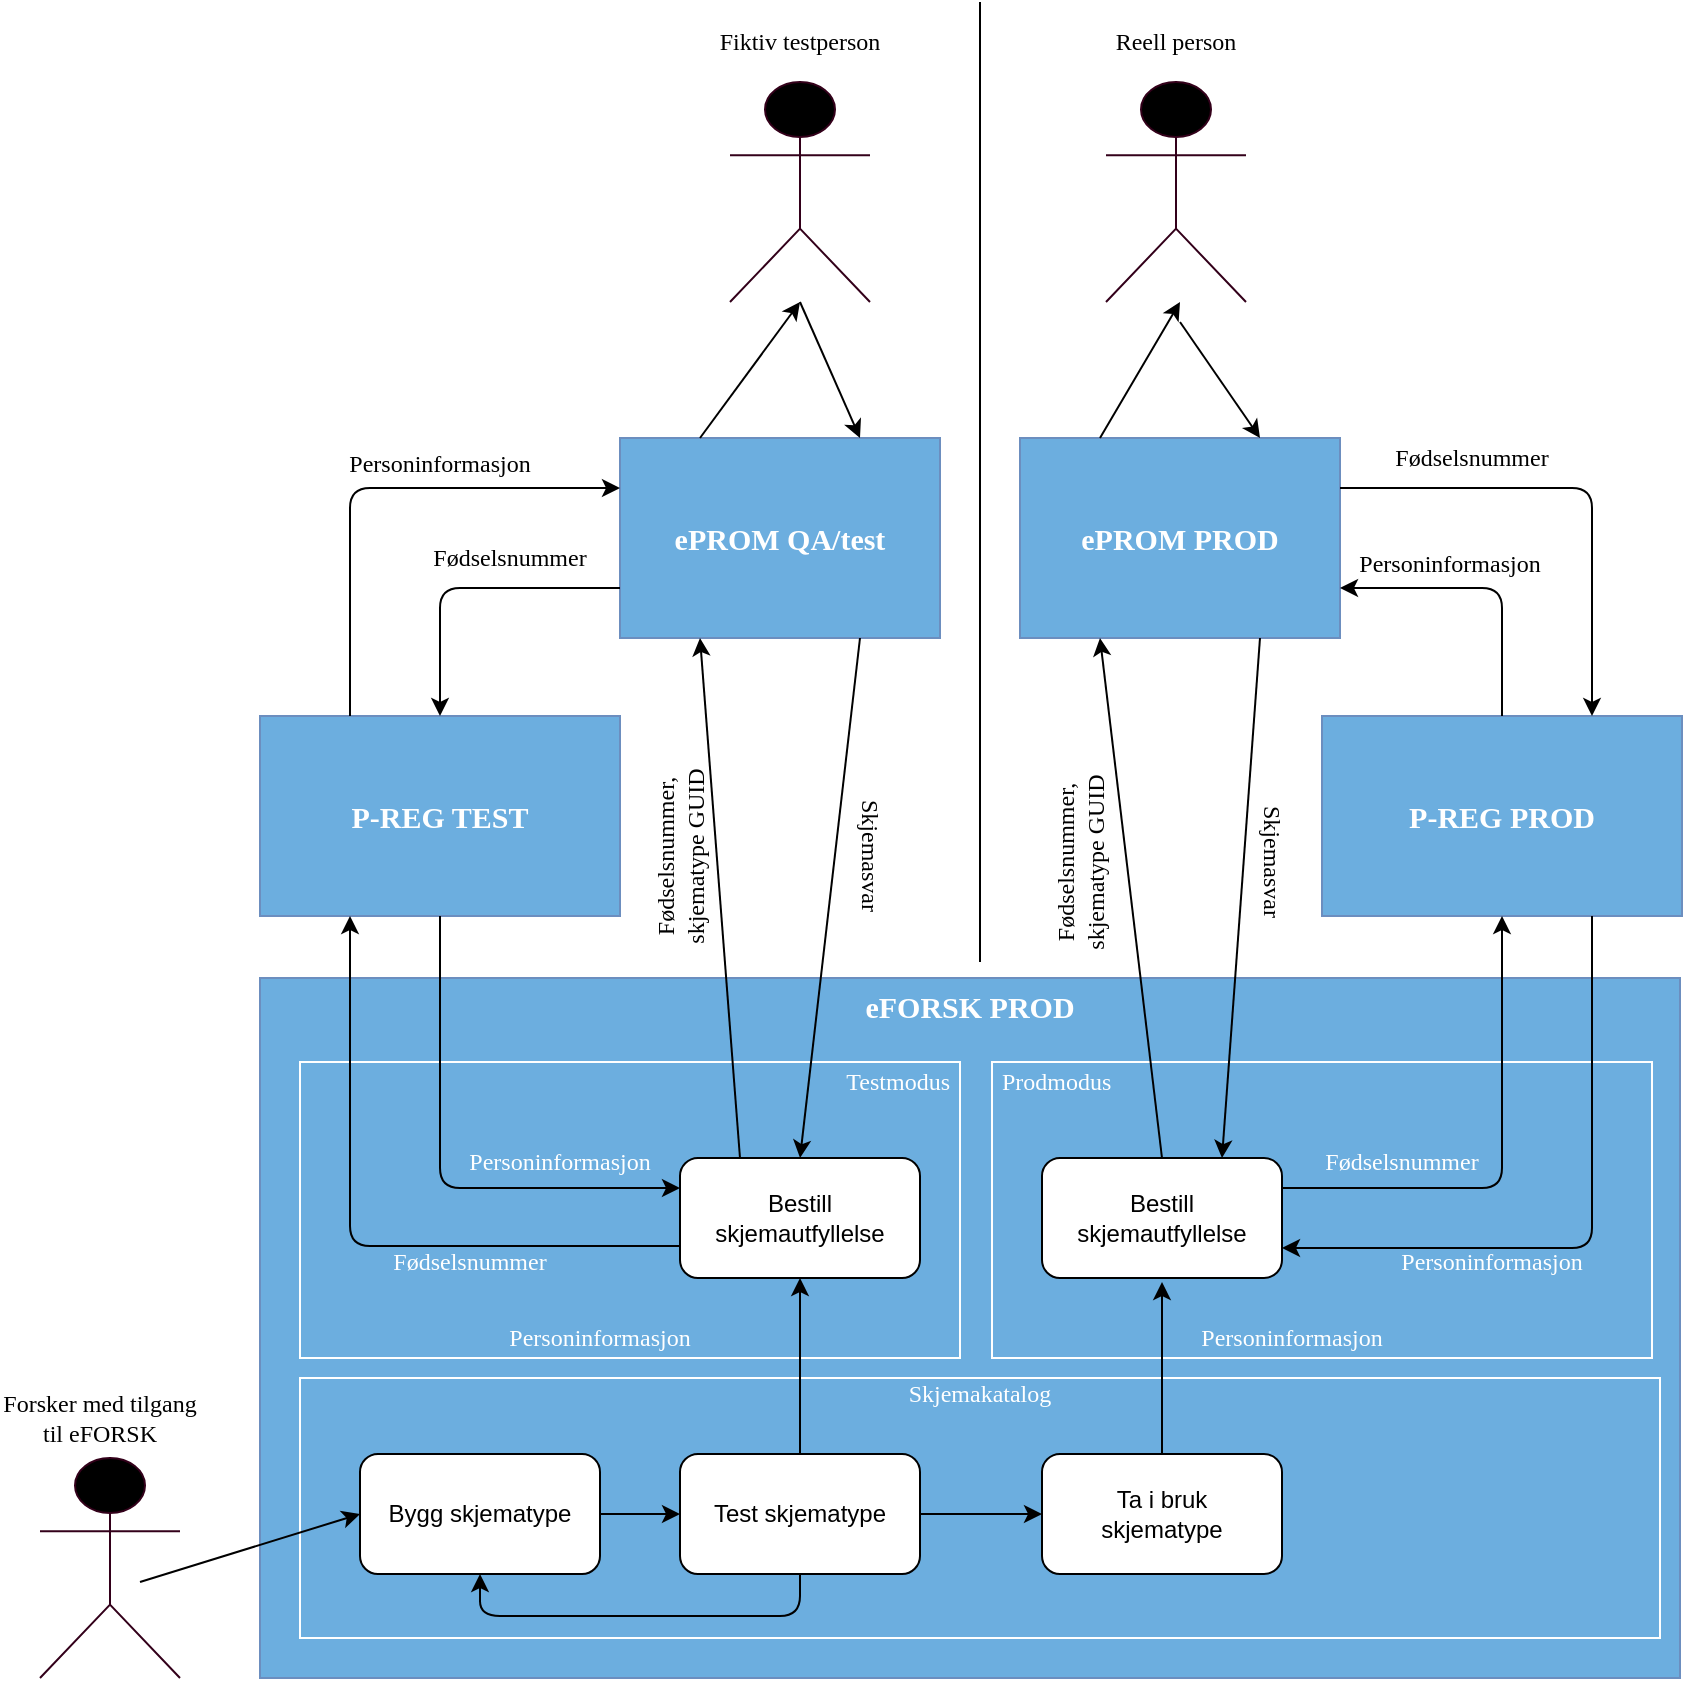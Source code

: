 <mxfile version="10.5.9" type="device"><diagram id="WNrMiIV8g0bxo3dcPawp" name="Page-1"><mxGraphModel dx="1377" dy="815" grid="1" gridSize="10" guides="1" tooltips="1" connect="1" arrows="1" fold="1" page="1" pageScale="1" pageWidth="1652" pageHeight="1169" math="0" shadow="0"><root><mxCell id="0"/><mxCell id="1" parent="0"/><mxCell id="9jOUiniyVINlBV3CyT67-2" value="&lt;b style=&quot;font-size: 15px&quot;&gt;&lt;font color=&quot;#ffffff&quot;&gt;eFORSK PROD&lt;br&gt;&lt;br&gt;&lt;br&gt;&lt;br&gt;&lt;br&gt;&lt;br&gt;&lt;br&gt;&lt;br&gt;&lt;br&gt;&lt;br&gt;&lt;br&gt;&lt;br&gt;&lt;br&gt;&lt;br&gt;&lt;br&gt;&lt;br&gt;&lt;br&gt;&lt;br&gt;&lt;/font&gt;&lt;/b&gt;&lt;br&gt;" style="rounded=0;whiteSpace=wrap;html=1;fillColor=#6CAEDF;strokeColor=#6c8ebf;fontFamily=Tahoma;" vertex="1" parent="1"><mxGeometry x="300" y="498" width="710" height="350" as="geometry"/></mxCell><mxCell id="9jOUiniyVINlBV3CyT67-8" value="Skjemakatalog&lt;br&gt;&lt;br&gt;&lt;br&gt;&lt;br&gt;&lt;br&gt;&lt;br&gt;&lt;br&gt;&lt;br&gt;&lt;br&gt;" style="rounded=0;whiteSpace=wrap;html=1;fillColor=#6CAEDF;strokeColor=#FFFFFF;fontColor=#FFFFFF;fontFamily=Tahoma;" vertex="1" parent="1"><mxGeometry x="320" y="698" width="680" height="130" as="geometry"/></mxCell><mxCell id="9jOUiniyVINlBV3CyT67-6" style="edgeStyle=orthogonalEdgeStyle;rounded=0;orthogonalLoop=1;jettySize=auto;html=1;exitX=1;exitY=0.5;exitDx=0;exitDy=0;entryX=0;entryY=0.5;entryDx=0;entryDy=0;" edge="1" parent="1" source="9jOUiniyVINlBV3CyT67-3" target="9jOUiniyVINlBV3CyT67-4"><mxGeometry relative="1" as="geometry"/></mxCell><mxCell id="9jOUiniyVINlBV3CyT67-3" value="Bygg skjematype" style="rounded=1;whiteSpace=wrap;html=1;" vertex="1" parent="1"><mxGeometry x="350" y="736" width="120" height="60" as="geometry"/></mxCell><mxCell id="9jOUiniyVINlBV3CyT67-4" value="Test skjematype" style="rounded=1;whiteSpace=wrap;html=1;" vertex="1" parent="1"><mxGeometry x="510" y="736" width="120" height="60" as="geometry"/></mxCell><mxCell id="9jOUiniyVINlBV3CyT67-7" value="" style="endArrow=classic;html=1;entryX=0.5;entryY=1;entryDx=0;entryDy=0;exitX=0.5;exitY=1;exitDx=0;exitDy=0;" edge="1" parent="1" source="9jOUiniyVINlBV3CyT67-4" target="9jOUiniyVINlBV3CyT67-3"><mxGeometry width="50" height="50" relative="1" as="geometry"><mxPoint x="300" y="897" as="sourcePoint"/><mxPoint x="350" y="847" as="targetPoint"/><Array as="points"><mxPoint x="570" y="817"/><mxPoint x="410" y="817"/></Array></mxGeometry></mxCell><mxCell id="9jOUiniyVINlBV3CyT67-9" value="&lt;div style=&quot;text-align: right&quot;&gt;&lt;span&gt;Testmodus&amp;nbsp;&lt;/span&gt;&lt;/div&gt;&lt;div style=&quot;text-align: right&quot;&gt;&lt;span&gt;&lt;br&gt;&lt;/span&gt;&lt;/div&gt;&lt;div style=&quot;text-align: right&quot;&gt;&lt;span&gt;&lt;br&gt;&lt;/span&gt;&lt;/div&gt;&lt;div style=&quot;text-align: right&quot;&gt;&lt;span&gt;&lt;br&gt;&lt;/span&gt;&lt;/div&gt;&lt;div style=&quot;text-align: right&quot;&gt;&lt;span&gt;&lt;br&gt;&lt;/span&gt;&lt;/div&gt;&lt;div style=&quot;text-align: right&quot;&gt;&lt;span&gt;&lt;br&gt;&lt;/span&gt;&lt;/div&gt;&lt;div style=&quot;text-align: right&quot;&gt;&lt;span&gt;&lt;br&gt;&lt;/span&gt;&lt;/div&gt;&lt;div style=&quot;text-align: right&quot;&gt;&lt;span&gt;&lt;br&gt;&lt;/span&gt;&lt;/div&gt;&lt;div style=&quot;text-align: right&quot;&gt;&lt;span&gt;&lt;br&gt;&lt;/span&gt;&lt;/div&gt;&lt;div style=&quot;text-align: right&quot;&gt;&lt;span&gt;&lt;br&gt;&lt;/span&gt;&lt;/div&gt;" style="rounded=0;whiteSpace=wrap;html=1;fillColor=#6CAEDF;strokeColor=#FFFFFF;fontColor=#FFFFFF;fontFamily=Tahoma;align=right;" vertex="1" parent="1"><mxGeometry x="320" y="540" width="330" height="148" as="geometry"/></mxCell><mxCell id="9jOUiniyVINlBV3CyT67-10" value="Bestill&lt;br&gt;skjemautfyllelse&lt;br&gt;" style="rounded=1;whiteSpace=wrap;html=1;" vertex="1" parent="1"><mxGeometry x="510" y="588" width="120" height="60" as="geometry"/></mxCell><mxCell id="9jOUiniyVINlBV3CyT67-11" value="&lt;font color=&quot;#ffffff&quot;&gt;&lt;span style=&quot;font-size: 15px&quot;&gt;&lt;b&gt;P-REG TEST&lt;/b&gt;&lt;/span&gt;&lt;/font&gt;" style="rounded=0;whiteSpace=wrap;html=1;fillColor=#6CAEDF;strokeColor=#6c8ebf;fontFamily=Tahoma;" vertex="1" parent="1"><mxGeometry x="300" y="367" width="180" height="100" as="geometry"/></mxCell><mxCell id="9jOUiniyVINlBV3CyT67-13" value="" style="endArrow=classic;html=1;fontFamily=Tahoma;fontColor=#FFFFFF;entryX=0.5;entryY=1;entryDx=0;entryDy=0;" edge="1" parent="1" source="9jOUiniyVINlBV3CyT67-4" target="9jOUiniyVINlBV3CyT67-10"><mxGeometry width="50" height="50" relative="1" as="geometry"><mxPoint x="550" y="718" as="sourcePoint"/><mxPoint x="600" y="668" as="targetPoint"/></mxGeometry></mxCell><mxCell id="9jOUiniyVINlBV3CyT67-14" value="" style="endArrow=classic;html=1;fontFamily=Tahoma;fontColor=#FFFFFF;exitX=0;exitY=0.75;exitDx=0;exitDy=0;entryX=0.25;entryY=1;entryDx=0;entryDy=0;labelBackgroundColor=none;" edge="1" parent="1" target="9jOUiniyVINlBV3CyT67-11"><mxGeometry width="50" height="50" relative="1" as="geometry"><mxPoint x="510" y="632" as="sourcePoint"/><mxPoint x="345" y="420" as="targetPoint"/><Array as="points"><mxPoint x="345" y="632"/></Array></mxGeometry></mxCell><mxCell id="9jOUiniyVINlBV3CyT67-15" value="" style="endArrow=classic;html=1;fontFamily=Tahoma;fontColor=#FFFFFF;entryX=0;entryY=0.25;entryDx=0;entryDy=0;exitX=0.5;exitY=1;exitDx=0;exitDy=0;" edge="1" parent="1" source="9jOUiniyVINlBV3CyT67-11" target="9jOUiniyVINlBV3CyT67-10"><mxGeometry width="50" height="50" relative="1" as="geometry"><mxPoint x="520" y="642" as="sourcePoint"/><mxPoint x="355" y="430" as="targetPoint"/><Array as="points"><mxPoint x="390" y="603"/></Array></mxGeometry></mxCell><mxCell id="9jOUiniyVINlBV3CyT67-18" value="Fødselsnummer" style="text;html=1;strokeColor=none;fillColor=none;align=center;verticalAlign=middle;whiteSpace=wrap;rounded=0;fontFamily=Tahoma;fontColor=#FFFFFF;" vertex="1" parent="1"><mxGeometry x="360" y="630" width="90" height="20" as="geometry"/></mxCell><mxCell id="9jOUiniyVINlBV3CyT67-19" value="Personinformasjon" style="text;html=1;strokeColor=none;fillColor=none;align=center;verticalAlign=middle;whiteSpace=wrap;rounded=0;fontFamily=Tahoma;fontColor=#FFFFFF;" vertex="1" parent="1"><mxGeometry x="405" y="580" width="90" height="20" as="geometry"/></mxCell><mxCell id="9jOUiniyVINlBV3CyT67-20" value="Personinformasjon" style="text;html=1;strokeColor=none;fillColor=none;align=center;verticalAlign=middle;whiteSpace=wrap;rounded=0;fontFamily=Tahoma;fontColor=#FFFFFF;" vertex="1" parent="1"><mxGeometry x="425" y="668" width="90" height="20" as="geometry"/></mxCell><mxCell id="9jOUiniyVINlBV3CyT67-22" value="&lt;font color=&quot;#ffffff&quot;&gt;&lt;span style=&quot;font-size: 15px&quot;&gt;&lt;b&gt;ePROM QA/test&lt;br&gt;&lt;/b&gt;&lt;/span&gt;&lt;/font&gt;" style="rounded=0;whiteSpace=wrap;html=1;fillColor=#6CAEDF;strokeColor=#6c8ebf;fontFamily=Tahoma;" vertex="1" parent="1"><mxGeometry x="480" y="228" width="160" height="100" as="geometry"/></mxCell><mxCell id="9jOUiniyVINlBV3CyT67-23" value="" style="endArrow=classic;html=1;labelBackgroundColor=none;fontFamily=Tahoma;fontColor=#FFFFFF;entryX=0.5;entryY=0;entryDx=0;entryDy=0;exitX=0;exitY=0.75;exitDx=0;exitDy=0;" edge="1" parent="1" source="9jOUiniyVINlBV3CyT67-22" target="9jOUiniyVINlBV3CyT67-11"><mxGeometry width="50" height="50" relative="1" as="geometry"><mxPoint x="300" y="918" as="sourcePoint"/><mxPoint x="350" y="868" as="targetPoint"/><Array as="points"><mxPoint x="390" y="303"/></Array></mxGeometry></mxCell><mxCell id="9jOUiniyVINlBV3CyT67-24" value="" style="endArrow=classic;html=1;labelBackgroundColor=none;fontFamily=Tahoma;fontColor=#FFFFFF;exitX=0.25;exitY=0;exitDx=0;exitDy=0;entryX=0;entryY=0.25;entryDx=0;entryDy=0;" edge="1" parent="1" source="9jOUiniyVINlBV3CyT67-11" target="9jOUiniyVINlBV3CyT67-22"><mxGeometry width="50" height="50" relative="1" as="geometry"><mxPoint x="490" y="313" as="sourcePoint"/><mxPoint x="400" y="377" as="targetPoint"/><Array as="points"><mxPoint x="345" y="253"/></Array></mxGeometry></mxCell><mxCell id="9jOUiniyVINlBV3CyT67-25" value="Fødselsnummer" style="text;html=1;strokeColor=none;fillColor=none;align=center;verticalAlign=middle;whiteSpace=wrap;rounded=0;fontFamily=Tahoma;fontColor=#000000;" vertex="1" parent="1"><mxGeometry x="380" y="278" width="90" height="20" as="geometry"/></mxCell><mxCell id="9jOUiniyVINlBV3CyT67-26" value="Personinformasjon" style="text;html=1;strokeColor=none;fillColor=none;align=center;verticalAlign=middle;whiteSpace=wrap;rounded=0;fontFamily=Tahoma;fontColor=#000000;" vertex="1" parent="1"><mxGeometry x="345" y="231" width="90" height="20" as="geometry"/></mxCell><mxCell id="9jOUiniyVINlBV3CyT67-27" value="" style="shape=umlActor;verticalLabelPosition=bottom;labelBackgroundColor=#ffffff;verticalAlign=top;html=1;outlineConnect=0;strokeColor=#33001A;fillColor=#000000;fontFamily=Tahoma;fontColor=#000000;align=right;" vertex="1" parent="1"><mxGeometry x="535" y="50" width="70" height="110" as="geometry"/></mxCell><mxCell id="9jOUiniyVINlBV3CyT67-28" value="Fiktiv testperson" style="text;html=1;strokeColor=none;fillColor=none;align=center;verticalAlign=middle;whiteSpace=wrap;rounded=0;fontFamily=Tahoma;fontColor=#000000;" vertex="1" parent="1"><mxGeometry x="525" y="20" width="90" height="20" as="geometry"/></mxCell><mxCell id="9jOUiniyVINlBV3CyT67-29" value="" style="endArrow=classic;html=1;labelBackgroundColor=none;fontFamily=Tahoma;fontColor=#000000;entryX=0.25;entryY=1;entryDx=0;entryDy=0;exitX=0.25;exitY=0;exitDx=0;exitDy=0;" edge="1" parent="1" source="9jOUiniyVINlBV3CyT67-10" target="9jOUiniyVINlBV3CyT67-22"><mxGeometry width="50" height="50" relative="1" as="geometry"><mxPoint x="300" y="920" as="sourcePoint"/><mxPoint x="600" y="390" as="targetPoint"/></mxGeometry></mxCell><mxCell id="9jOUiniyVINlBV3CyT67-30" value="" style="endArrow=classic;html=1;labelBackgroundColor=none;fontFamily=Tahoma;fontColor=#000000;entryX=0.5;entryY=0;entryDx=0;entryDy=0;exitX=0.75;exitY=1;exitDx=0;exitDy=0;" edge="1" parent="1" source="9jOUiniyVINlBV3CyT67-22" target="9jOUiniyVINlBV3CyT67-10"><mxGeometry width="50" height="50" relative="1" as="geometry"><mxPoint x="550" y="598" as="sourcePoint"/><mxPoint x="530" y="338" as="targetPoint"/></mxGeometry></mxCell><mxCell id="9jOUiniyVINlBV3CyT67-31" value="Fødselsnummer, skjematype GUID" style="text;html=1;strokeColor=none;fillColor=none;align=center;verticalAlign=middle;whiteSpace=wrap;rounded=0;fontFamily=Tahoma;fontColor=#000000;rotation=-90;" vertex="1" parent="1"><mxGeometry x="455" y="427" width="110" height="20" as="geometry"/></mxCell><mxCell id="9jOUiniyVINlBV3CyT67-32" value="" style="endArrow=classic;html=1;labelBackgroundColor=none;fontFamily=Tahoma;fontColor=#000000;exitX=0.25;exitY=0;exitDx=0;exitDy=0;" edge="1" parent="1" source="9jOUiniyVINlBV3CyT67-22"><mxGeometry width="50" height="50" relative="1" as="geometry"><mxPoint x="140" y="400" as="sourcePoint"/><mxPoint x="570" y="160" as="targetPoint"/></mxGeometry></mxCell><mxCell id="9jOUiniyVINlBV3CyT67-33" value="Skjemasvar" style="text;html=1;strokeColor=none;fillColor=none;align=center;verticalAlign=middle;whiteSpace=wrap;rounded=0;fontFamily=Tahoma;fontColor=#000000;rotation=90;" vertex="1" parent="1"><mxGeometry x="550" y="427" width="110" height="20" as="geometry"/></mxCell><mxCell id="9jOUiniyVINlBV3CyT67-36" value="" style="endArrow=classic;html=1;labelBackgroundColor=none;fontFamily=Tahoma;fontColor=#000000;entryX=0.75;entryY=0;entryDx=0;entryDy=0;" edge="1" parent="1" target="9jOUiniyVINlBV3CyT67-22"><mxGeometry width="50" height="50" relative="1" as="geometry"><mxPoint x="570" y="160" as="sourcePoint"/><mxPoint x="350" y="870" as="targetPoint"/></mxGeometry></mxCell><mxCell id="9jOUiniyVINlBV3CyT67-38" value="Ta i bruk &lt;br&gt;skjematype" style="rounded=1;whiteSpace=wrap;html=1;" vertex="1" parent="1"><mxGeometry x="691" y="736" width="120" height="60" as="geometry"/></mxCell><mxCell id="9jOUiniyVINlBV3CyT67-39" value="" style="endArrow=classic;html=1;labelBackgroundColor=none;fontFamily=Tahoma;fontColor=#000000;entryX=0;entryY=0.5;entryDx=0;entryDy=0;exitX=1;exitY=0.5;exitDx=0;exitDy=0;" edge="1" parent="1" source="9jOUiniyVINlBV3CyT67-4" target="9jOUiniyVINlBV3CyT67-38"><mxGeometry width="50" height="50" relative="1" as="geometry"><mxPoint x="300" y="920" as="sourcePoint"/><mxPoint x="350" y="870" as="targetPoint"/></mxGeometry></mxCell><mxCell id="9jOUiniyVINlBV3CyT67-40" value="&lt;div style=&quot;text-align: right&quot;&gt;&lt;span&gt;&amp;nbsp;Prodmodus&lt;/span&gt;&lt;/div&gt;&lt;div style=&quot;text-align: right&quot;&gt;&lt;span&gt;&lt;br&gt;&lt;/span&gt;&lt;/div&gt;&lt;div style=&quot;text-align: right&quot;&gt;&lt;span&gt;&lt;br&gt;&lt;/span&gt;&lt;/div&gt;&lt;div style=&quot;text-align: right&quot;&gt;&lt;span&gt;&lt;br&gt;&lt;/span&gt;&lt;/div&gt;&lt;div style=&quot;text-align: right&quot;&gt;&lt;span&gt;&lt;br&gt;&lt;/span&gt;&lt;/div&gt;&lt;div style=&quot;text-align: right&quot;&gt;&lt;span&gt;&lt;br&gt;&lt;/span&gt;&lt;/div&gt;&lt;div style=&quot;text-align: right&quot;&gt;&lt;span&gt;&lt;br&gt;&lt;/span&gt;&lt;/div&gt;&lt;div style=&quot;text-align: right&quot;&gt;&lt;span&gt;&lt;br&gt;&lt;/span&gt;&lt;/div&gt;&lt;div style=&quot;text-align: right&quot;&gt;&lt;span&gt;&lt;br&gt;&lt;/span&gt;&lt;/div&gt;&lt;div style=&quot;text-align: right&quot;&gt;&lt;span&gt;&amp;nbsp;&lt;/span&gt;&lt;/div&gt;" style="rounded=0;whiteSpace=wrap;html=1;fillColor=#6CAEDF;strokeColor=#FFFFFF;fontColor=#FFFFFF;fontFamily=Tahoma;align=left;" vertex="1" parent="1"><mxGeometry x="666" y="540" width="330" height="148" as="geometry"/></mxCell><mxCell id="9jOUiniyVINlBV3CyT67-41" value="Bestill&lt;br&gt;skjemautfyllelse&lt;br&gt;" style="rounded=1;whiteSpace=wrap;html=1;" vertex="1" parent="1"><mxGeometry x="691" y="588" width="120" height="60" as="geometry"/></mxCell><mxCell id="9jOUiniyVINlBV3CyT67-42" value="&lt;font color=&quot;#ffffff&quot;&gt;&lt;span style=&quot;font-size: 15px&quot;&gt;&lt;b&gt;P-REG PROD&lt;/b&gt;&lt;/span&gt;&lt;/font&gt;" style="rounded=0;whiteSpace=wrap;html=1;fillColor=#6CAEDF;strokeColor=#6c8ebf;fontFamily=Tahoma;" vertex="1" parent="1"><mxGeometry x="831" y="367" width="180" height="100" as="geometry"/></mxCell><mxCell id="9jOUiniyVINlBV3CyT67-43" value="" style="endArrow=classic;html=1;fontFamily=Tahoma;fontColor=#FFFFFF;entryX=0.5;entryY=1;entryDx=0;entryDy=0;labelBackgroundColor=none;exitX=1;exitY=0.25;exitDx=0;exitDy=0;" edge="1" parent="1" target="9jOUiniyVINlBV3CyT67-42" source="9jOUiniyVINlBV3CyT67-41"><mxGeometry width="50" height="50" relative="1" as="geometry"><mxPoint x="810" y="632" as="sourcePoint"/><mxPoint x="691" y="420" as="targetPoint"/><Array as="points"><mxPoint x="921" y="603"/></Array></mxGeometry></mxCell><mxCell id="9jOUiniyVINlBV3CyT67-44" value="" style="endArrow=classic;html=1;fontFamily=Tahoma;fontColor=#FFFFFF;entryX=1;entryY=0.75;entryDx=0;entryDy=0;exitX=0.75;exitY=1;exitDx=0;exitDy=0;" edge="1" parent="1" source="9jOUiniyVINlBV3CyT67-42" target="9jOUiniyVINlBV3CyT67-41"><mxGeometry width="50" height="50" relative="1" as="geometry"><mxPoint x="866" y="642" as="sourcePoint"/><mxPoint x="701" y="430" as="targetPoint"/><Array as="points"><mxPoint x="966" y="633"/></Array></mxGeometry></mxCell><mxCell id="9jOUiniyVINlBV3CyT67-45" value="Fødselsnummer" style="text;html=1;strokeColor=none;fillColor=none;align=center;verticalAlign=middle;whiteSpace=wrap;rounded=0;fontFamily=Tahoma;fontColor=#FFFFFF;" vertex="1" parent="1"><mxGeometry x="706" y="630" width="90" height="20" as="geometry"/></mxCell><mxCell id="9jOUiniyVINlBV3CyT67-46" value="Personinformasjon" style="text;html=1;strokeColor=none;fillColor=none;align=center;verticalAlign=middle;whiteSpace=wrap;rounded=0;fontFamily=Tahoma;fontColor=#FFFFFF;" vertex="1" parent="1"><mxGeometry x="871" y="630" width="90" height="20" as="geometry"/></mxCell><mxCell id="9jOUiniyVINlBV3CyT67-47" value="Personinformasjon" style="text;html=1;strokeColor=none;fillColor=none;align=center;verticalAlign=middle;whiteSpace=wrap;rounded=0;fontFamily=Tahoma;fontColor=#FFFFFF;" vertex="1" parent="1"><mxGeometry x="771" y="668" width="90" height="20" as="geometry"/></mxCell><mxCell id="9jOUiniyVINlBV3CyT67-48" value="&lt;font color=&quot;#ffffff&quot;&gt;&lt;span style=&quot;font-size: 15px&quot;&gt;&lt;b&gt;ePROM PROD&lt;br&gt;&lt;/b&gt;&lt;/span&gt;&lt;/font&gt;" style="rounded=0;whiteSpace=wrap;html=1;fillColor=#6CAEDF;strokeColor=#6c8ebf;fontFamily=Tahoma;" vertex="1" parent="1"><mxGeometry x="680" y="228" width="160" height="100" as="geometry"/></mxCell><mxCell id="9jOUiniyVINlBV3CyT67-49" value="" style="endArrow=classic;html=1;labelBackgroundColor=none;fontFamily=Tahoma;fontColor=#FFFFFF;exitX=1;exitY=0.25;exitDx=0;exitDy=0;entryX=0.75;entryY=0;entryDx=0;entryDy=0;" edge="1" parent="1" source="9jOUiniyVINlBV3CyT67-48" target="9jOUiniyVINlBV3CyT67-42"><mxGeometry width="50" height="50" relative="1" as="geometry"><mxPoint x="646" y="918" as="sourcePoint"/><mxPoint x="696" y="868" as="targetPoint"/><Array as="points"><mxPoint x="966" y="253"/></Array></mxGeometry></mxCell><mxCell id="9jOUiniyVINlBV3CyT67-50" value="" style="endArrow=classic;html=1;labelBackgroundColor=none;fontFamily=Tahoma;fontColor=#FFFFFF;exitX=0.5;exitY=0;exitDx=0;exitDy=0;entryX=1;entryY=0.75;entryDx=0;entryDy=0;" edge="1" parent="1" source="9jOUiniyVINlBV3CyT67-42" target="9jOUiniyVINlBV3CyT67-48"><mxGeometry width="50" height="50" relative="1" as="geometry"><mxPoint x="836" y="313" as="sourcePoint"/><mxPoint x="829" y="311" as="targetPoint"/><Array as="points"><mxPoint x="921" y="303"/></Array></mxGeometry></mxCell><mxCell id="9jOUiniyVINlBV3CyT67-51" value="Fødselsnummer" style="text;html=1;strokeColor=none;fillColor=none;align=center;verticalAlign=middle;whiteSpace=wrap;rounded=0;fontFamily=Tahoma;fontColor=#000000;" vertex="1" parent="1"><mxGeometry x="861" y="228" width="90" height="20" as="geometry"/></mxCell><mxCell id="9jOUiniyVINlBV3CyT67-52" value="Personinformasjon" style="text;html=1;strokeColor=none;fillColor=none;align=center;verticalAlign=middle;whiteSpace=wrap;rounded=0;fontFamily=Tahoma;fontColor=#000000;" vertex="1" parent="1"><mxGeometry x="850" y="281" width="90" height="19" as="geometry"/></mxCell><mxCell id="9jOUiniyVINlBV3CyT67-53" value="" style="shape=umlActor;verticalLabelPosition=bottom;labelBackgroundColor=#ffffff;verticalAlign=top;html=1;outlineConnect=0;strokeColor=#33001A;fillColor=#000000;fontFamily=Tahoma;fontColor=#000000;align=right;" vertex="1" parent="1"><mxGeometry x="723" y="50" width="70" height="110" as="geometry"/></mxCell><mxCell id="9jOUiniyVINlBV3CyT67-54" value="Reell person" style="text;html=1;strokeColor=none;fillColor=none;align=center;verticalAlign=middle;whiteSpace=wrap;rounded=0;fontFamily=Tahoma;fontColor=#000000;" vertex="1" parent="1"><mxGeometry x="713" y="20" width="90" height="20" as="geometry"/></mxCell><mxCell id="9jOUiniyVINlBV3CyT67-55" value="" style="endArrow=classic;html=1;labelBackgroundColor=none;fontFamily=Tahoma;fontColor=#000000;entryX=0.25;entryY=1;entryDx=0;entryDy=0;exitX=0.5;exitY=0;exitDx=0;exitDy=0;" edge="1" parent="1" source="9jOUiniyVINlBV3CyT67-41" target="9jOUiniyVINlBV3CyT67-48"><mxGeometry width="50" height="50" relative="1" as="geometry"><mxPoint x="646" y="920" as="sourcePoint"/><mxPoint x="946" y="390" as="targetPoint"/></mxGeometry></mxCell><mxCell id="9jOUiniyVINlBV3CyT67-56" value="" style="endArrow=classic;html=1;labelBackgroundColor=none;fontFamily=Tahoma;fontColor=#000000;exitX=0.75;exitY=1;exitDx=0;exitDy=0;entryX=0.75;entryY=0;entryDx=0;entryDy=0;" edge="1" parent="1" source="9jOUiniyVINlBV3CyT67-48" target="9jOUiniyVINlBV3CyT67-41"><mxGeometry width="50" height="50" relative="1" as="geometry"><mxPoint x="896" y="598" as="sourcePoint"/><mxPoint x="876" y="338" as="targetPoint"/></mxGeometry></mxCell><mxCell id="9jOUiniyVINlBV3CyT67-57" value="Fødselsnummer, skjematype GUID" style="text;html=1;strokeColor=none;fillColor=none;align=center;verticalAlign=middle;whiteSpace=wrap;rounded=0;fontFamily=Tahoma;fontColor=#000000;rotation=-90;" vertex="1" parent="1"><mxGeometry x="655" y="430" width="110" height="20" as="geometry"/></mxCell><mxCell id="9jOUiniyVINlBV3CyT67-58" value="" style="endArrow=classic;html=1;labelBackgroundColor=none;fontFamily=Tahoma;fontColor=#000000;exitX=0.25;exitY=0;exitDx=0;exitDy=0;" edge="1" parent="1" source="9jOUiniyVINlBV3CyT67-48"><mxGeometry width="50" height="50" relative="1" as="geometry"><mxPoint x="486" y="400" as="sourcePoint"/><mxPoint x="760" y="160" as="targetPoint"/></mxGeometry></mxCell><mxCell id="9jOUiniyVINlBV3CyT67-59" value="Skjemasvar" style="text;html=1;strokeColor=none;fillColor=none;align=center;verticalAlign=middle;whiteSpace=wrap;rounded=0;fontFamily=Tahoma;fontColor=#000000;rotation=90;" vertex="1" parent="1"><mxGeometry x="751" y="430" width="110" height="20" as="geometry"/></mxCell><mxCell id="9jOUiniyVINlBV3CyT67-60" value="" style="endArrow=classic;html=1;labelBackgroundColor=none;fontFamily=Tahoma;fontColor=#000000;entryX=0.75;entryY=0;entryDx=0;entryDy=0;" edge="1" parent="1" target="9jOUiniyVINlBV3CyT67-48"><mxGeometry width="50" height="50" relative="1" as="geometry"><mxPoint x="760" y="170" as="sourcePoint"/><mxPoint x="696" y="870" as="targetPoint"/></mxGeometry></mxCell><mxCell id="9jOUiniyVINlBV3CyT67-61" value="" style="endArrow=classic;html=1;labelBackgroundColor=none;fontFamily=Tahoma;fontColor=#000000;entryX=0.5;entryY=1;entryDx=0;entryDy=0;exitX=0.5;exitY=0;exitDx=0;exitDy=0;" edge="1" parent="1" source="9jOUiniyVINlBV3CyT67-38" target="9jOUiniyVINlBV3CyT67-45"><mxGeometry width="50" height="50" relative="1" as="geometry"><mxPoint x="720" y="720" as="sourcePoint"/><mxPoint x="770" y="670" as="targetPoint"/></mxGeometry></mxCell><mxCell id="9jOUiniyVINlBV3CyT67-62" value="" style="shape=umlActor;verticalLabelPosition=bottom;labelBackgroundColor=#ffffff;verticalAlign=top;html=1;outlineConnect=0;strokeColor=#33001A;fillColor=#000000;fontFamily=Tahoma;fontColor=#000000;align=right;" vertex="1" parent="1"><mxGeometry x="190" y="738" width="70" height="110" as="geometry"/></mxCell><mxCell id="9jOUiniyVINlBV3CyT67-63" value="Forsker med tilgang til eFORSK" style="text;html=1;strokeColor=none;fillColor=none;align=center;verticalAlign=middle;whiteSpace=wrap;rounded=0;fontFamily=Tahoma;fontColor=#000000;" vertex="1" parent="1"><mxGeometry x="170" y="708" width="100" height="20" as="geometry"/></mxCell><mxCell id="9jOUiniyVINlBV3CyT67-66" value="" style="endArrow=classic;html=1;labelBackgroundColor=none;fontFamily=Tahoma;fontColor=#000000;entryX=0;entryY=0.5;entryDx=0;entryDy=0;" edge="1" parent="1" target="9jOUiniyVINlBV3CyT67-3"><mxGeometry width="50" height="50" relative="1" as="geometry"><mxPoint x="240" y="800" as="sourcePoint"/><mxPoint x="320" y="750" as="targetPoint"/></mxGeometry></mxCell><mxCell id="9jOUiniyVINlBV3CyT67-67" value="Fødselsnummer" style="text;html=1;strokeColor=none;fillColor=none;align=center;verticalAlign=middle;whiteSpace=wrap;rounded=0;fontFamily=Tahoma;fontColor=#FFFFFF;" vertex="1" parent="1"><mxGeometry x="826" y="580" width="90" height="20" as="geometry"/></mxCell><mxCell id="9jOUiniyVINlBV3CyT67-68" value="" style="endArrow=none;html=1;labelBackgroundColor=none;fontFamily=Tahoma;fontColor=#000000;" edge="1" parent="1"><mxGeometry width="50" height="50" relative="1" as="geometry"><mxPoint x="660" y="490" as="sourcePoint"/><mxPoint x="660" y="10" as="targetPoint"/></mxGeometry></mxCell></root></mxGraphModel></diagram></mxfile>